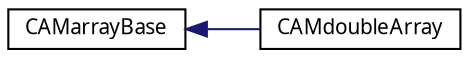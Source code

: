 digraph G
{
  edge [fontname="FreeSans.ttf",fontsize=10,labelfontname="FreeSans.ttf",labelfontsize=10];
  node [fontname="FreeSans.ttf",fontsize=10,shape=record];
  rankdir=LR;
  Node1 [label="CAMarrayBase",height=0.2,width=0.4,color="black", fillcolor="white", style="filled",URL="$classCAMarrayBase.html"];
  Node1 -> Node2 [dir=back,color="midnightblue",fontsize=10,style="solid",fontname="FreeSans.ttf"];
  Node2 [label="CAMdoubleArray",height=0.2,width=0.4,color="black", fillcolor="white", style="filled",URL="$classCAMdoubleArray.html"];
}

